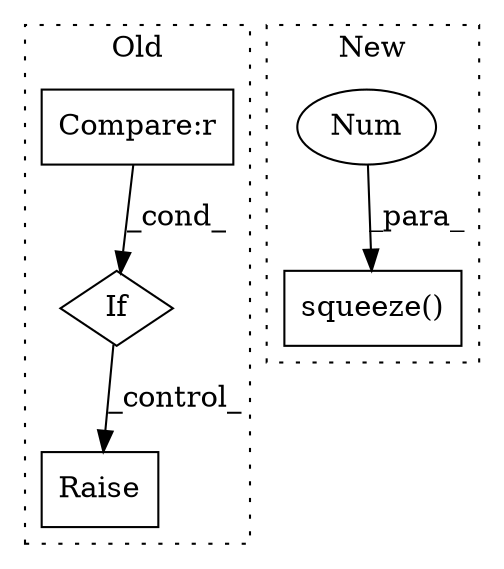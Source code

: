 digraph G {
subgraph cluster0 {
1 [label="Raise" a="91" s="7204" l="6" shape="box"];
4 [label="If" a="96" s="7146" l="3" shape="diamond"];
5 [label="Compare:r" a="40" s="7149" l="45" shape="box"];
label = "Old";
style="dotted";
}
subgraph cluster1 {
2 [label="squeeze()" a="75" s="7150,7166" l="15,1" shape="box"];
3 [label="Num" a="76" s="7165" l="1" shape="ellipse"];
label = "New";
style="dotted";
}
3 -> 2 [label="_para_"];
4 -> 1 [label="_control_"];
5 -> 4 [label="_cond_"];
}